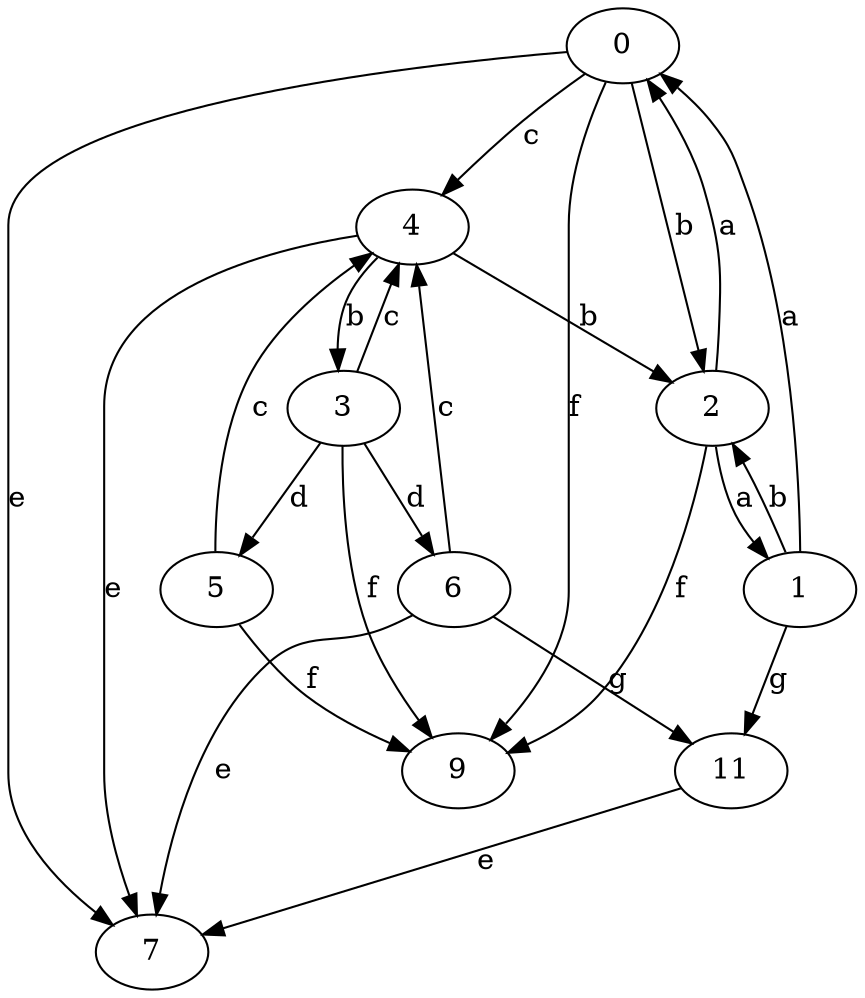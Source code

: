 strict digraph  {
0;
1;
2;
3;
4;
5;
6;
7;
9;
11;
0 -> 2  [label=b];
0 -> 4  [label=c];
0 -> 7  [label=e];
0 -> 9  [label=f];
1 -> 0  [label=a];
1 -> 2  [label=b];
1 -> 11  [label=g];
2 -> 0  [label=a];
2 -> 1  [label=a];
2 -> 9  [label=f];
3 -> 4  [label=c];
3 -> 5  [label=d];
3 -> 6  [label=d];
3 -> 9  [label=f];
4 -> 2  [label=b];
4 -> 3  [label=b];
4 -> 7  [label=e];
5 -> 4  [label=c];
5 -> 9  [label=f];
6 -> 4  [label=c];
6 -> 7  [label=e];
6 -> 11  [label=g];
11 -> 7  [label=e];
}
